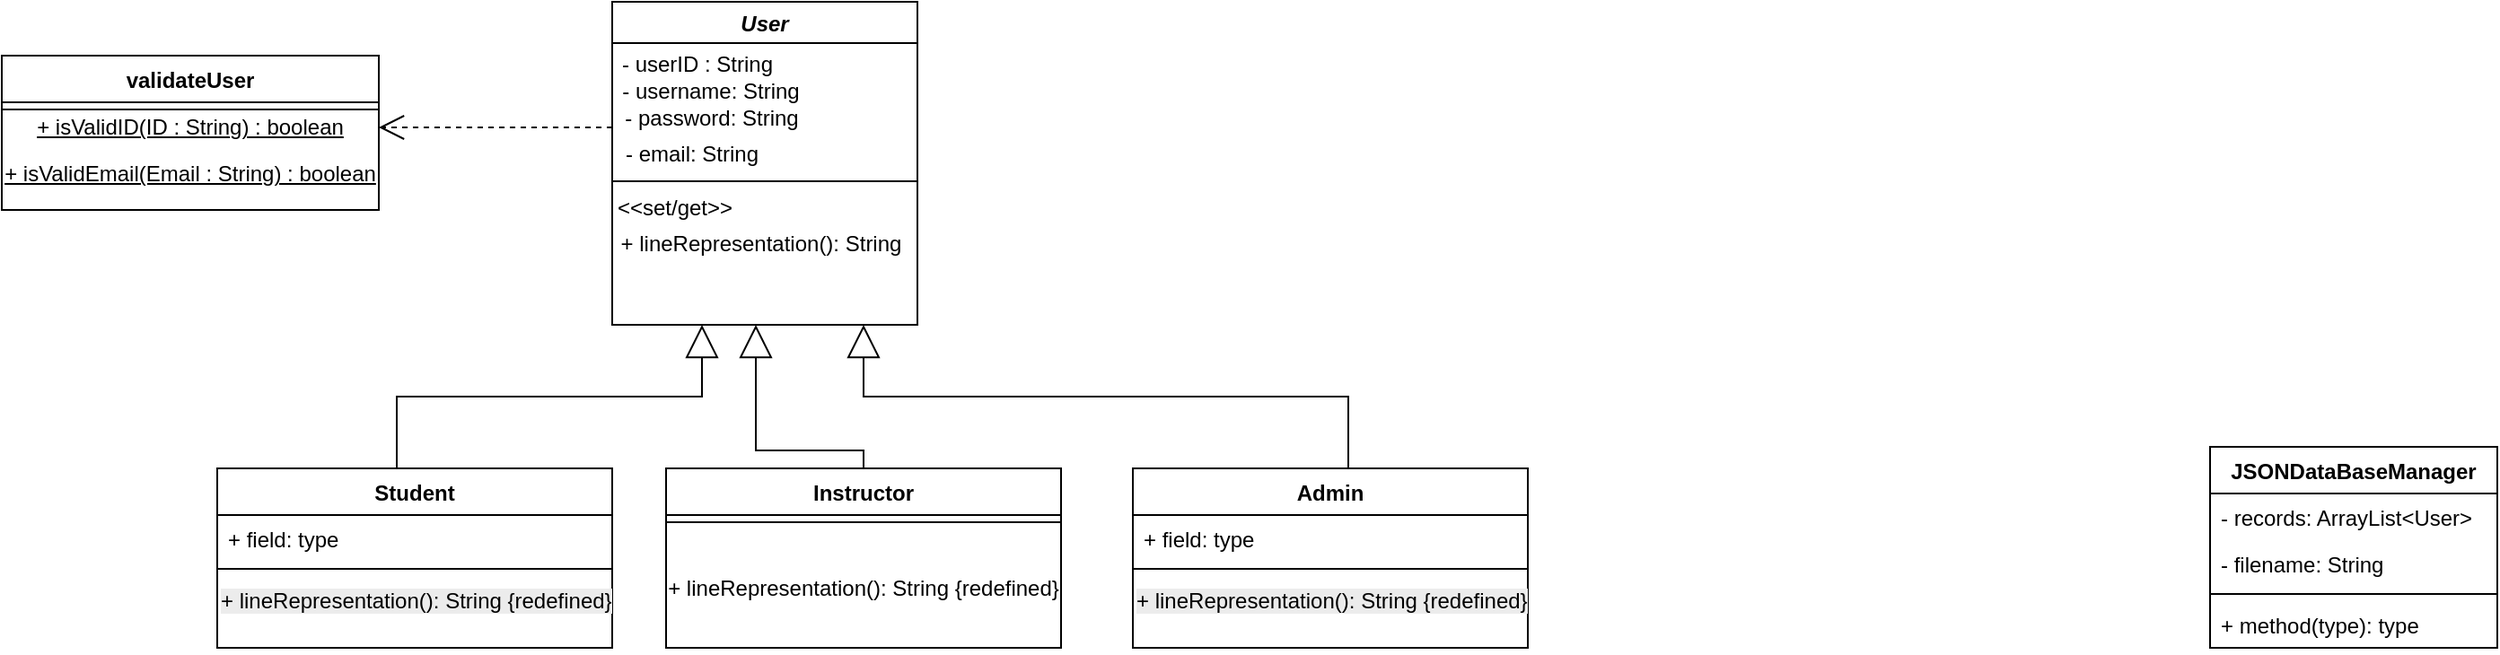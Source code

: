 <mxfile version="28.2.7">
  <diagram name="Page-1" id="sJpyfczky-1InD9ksMnP">
    <mxGraphModel dx="1093" dy="606" grid="1" gridSize="10" guides="1" tooltips="1" connect="1" arrows="1" fold="1" page="1" pageScale="1" pageWidth="850" pageHeight="1100" math="0" shadow="0">
      <root>
        <mxCell id="0" />
        <mxCell id="1" parent="0" />
        <mxCell id="sOX6gcunzK3KgYSJV5rc-84" value="JSONDataBaseManager" style="swimlane;fontStyle=1;align=center;verticalAlign=top;childLayout=stackLayout;horizontal=1;startSize=26;horizontalStack=0;resizeParent=1;resizeParentMax=0;resizeLast=0;collapsible=1;marginBottom=0;whiteSpace=wrap;html=1;" vertex="1" parent="1">
          <mxGeometry x="1340" y="268" width="160" height="112" as="geometry" />
        </mxCell>
        <mxCell id="sOX6gcunzK3KgYSJV5rc-85" value="- records: ArrayList&amp;lt;User&amp;gt;" style="text;strokeColor=none;fillColor=none;align=left;verticalAlign=top;spacingLeft=4;spacingRight=4;overflow=hidden;rotatable=0;points=[[0,0.5],[1,0.5]];portConstraint=eastwest;whiteSpace=wrap;html=1;" vertex="1" parent="sOX6gcunzK3KgYSJV5rc-84">
          <mxGeometry y="26" width="160" height="26" as="geometry" />
        </mxCell>
        <mxCell id="sOX6gcunzK3KgYSJV5rc-94" value="- filename: String" style="text;strokeColor=none;fillColor=none;align=left;verticalAlign=top;spacingLeft=4;spacingRight=4;overflow=hidden;rotatable=0;points=[[0,0.5],[1,0.5]];portConstraint=eastwest;whiteSpace=wrap;html=1;" vertex="1" parent="sOX6gcunzK3KgYSJV5rc-84">
          <mxGeometry y="52" width="160" height="26" as="geometry" />
        </mxCell>
        <mxCell id="sOX6gcunzK3KgYSJV5rc-86" value="" style="line;strokeWidth=1;fillColor=none;align=left;verticalAlign=middle;spacingTop=-1;spacingLeft=3;spacingRight=3;rotatable=0;labelPosition=right;points=[];portConstraint=eastwest;strokeColor=inherit;" vertex="1" parent="sOX6gcunzK3KgYSJV5rc-84">
          <mxGeometry y="78" width="160" height="8" as="geometry" />
        </mxCell>
        <mxCell id="sOX6gcunzK3KgYSJV5rc-87" value="+ method(type): type" style="text;strokeColor=none;fillColor=none;align=left;verticalAlign=top;spacingLeft=4;spacingRight=4;overflow=hidden;rotatable=0;points=[[0,0.5],[1,0.5]];portConstraint=eastwest;whiteSpace=wrap;html=1;" vertex="1" parent="sOX6gcunzK3KgYSJV5rc-84">
          <mxGeometry y="86" width="160" height="26" as="geometry" />
        </mxCell>
        <mxCell id="sOX6gcunzK3KgYSJV5rc-93" value="" style="group" vertex="1" connectable="0" parent="1">
          <mxGeometry x="110" y="20" width="850" height="360" as="geometry" />
        </mxCell>
        <mxCell id="sOX6gcunzK3KgYSJV5rc-2" value="User" style="swimlane;fontStyle=3" vertex="1" parent="sOX6gcunzK3KgYSJV5rc-93">
          <mxGeometry x="340" width="170" height="180" as="geometry" />
        </mxCell>
        <mxCell id="sOX6gcunzK3KgYSJV5rc-91" value="" style="group" vertex="1" connectable="0" parent="sOX6gcunzK3KgYSJV5rc-2">
          <mxGeometry x="-15" y="30" width="185" height="110" as="geometry" />
        </mxCell>
        <mxCell id="sOX6gcunzK3KgYSJV5rc-3" value="" style="endArrow=none;html=1;rounded=0;" edge="1" parent="sOX6gcunzK3KgYSJV5rc-91">
          <mxGeometry width="50" height="50" relative="1" as="geometry">
            <mxPoint x="15" y="70" as="sourcePoint" />
            <mxPoint x="185" y="70" as="targetPoint" />
          </mxGeometry>
        </mxCell>
        <mxCell id="sOX6gcunzK3KgYSJV5rc-4" value="- userID : String" style="text;html=1;whiteSpace=wrap;strokeColor=none;fillColor=none;align=center;verticalAlign=middle;rounded=0;" vertex="1" parent="sOX6gcunzK3KgYSJV5rc-91">
          <mxGeometry width="125" height="10" as="geometry" />
        </mxCell>
        <mxCell id="sOX6gcunzK3KgYSJV5rc-5" value="- username: String" style="text;html=1;whiteSpace=wrap;strokeColor=none;fillColor=none;align=center;verticalAlign=middle;rounded=0;" vertex="1" parent="sOX6gcunzK3KgYSJV5rc-91">
          <mxGeometry x="15" y="10" width="110" height="20" as="geometry" />
        </mxCell>
        <mxCell id="sOX6gcunzK3KgYSJV5rc-7" value="- password: String" style="text;html=1;whiteSpace=wrap;strokeColor=none;fillColor=none;align=center;verticalAlign=middle;rounded=0;" vertex="1" parent="sOX6gcunzK3KgYSJV5rc-91">
          <mxGeometry x="18.75" y="30" width="102.5" height="10" as="geometry" />
        </mxCell>
        <mxCell id="sOX6gcunzK3KgYSJV5rc-8" value="- email: String" style="text;html=1;whiteSpace=wrap;strokeColor=none;fillColor=none;align=center;verticalAlign=middle;rounded=0;" vertex="1" parent="sOX6gcunzK3KgYSJV5rc-91">
          <mxGeometry x="8" y="50" width="102.5" height="10" as="geometry" />
        </mxCell>
        <mxCell id="sOX6gcunzK3KgYSJV5rc-9" value="+ lineRepresentation(): String" style="text;html=1;whiteSpace=wrap;strokeColor=none;fillColor=none;align=center;verticalAlign=middle;rounded=0;" vertex="1" parent="sOX6gcunzK3KgYSJV5rc-91">
          <mxGeometry x="15" y="100" width="166" height="10" as="geometry" />
        </mxCell>
        <mxCell id="sOX6gcunzK3KgYSJV5rc-12" value="&amp;lt;&amp;lt;set/get&amp;gt;&amp;gt;" style="text;html=1;whiteSpace=wrap;strokeColor=none;fillColor=none;align=center;verticalAlign=middle;rounded=0;" vertex="1" parent="sOX6gcunzK3KgYSJV5rc-91">
          <mxGeometry x="25" y="80" width="50" height="10" as="geometry" />
        </mxCell>
        <mxCell id="sOX6gcunzK3KgYSJV5rc-54" value="Student" style="swimlane;fontStyle=1;align=center;verticalAlign=top;childLayout=stackLayout;horizontal=1;startSize=26;horizontalStack=0;resizeParent=1;resizeParentMax=0;resizeLast=0;collapsible=1;marginBottom=0;whiteSpace=wrap;html=1;" vertex="1" parent="sOX6gcunzK3KgYSJV5rc-93">
          <mxGeometry x="120" y="260" width="220" height="100" as="geometry" />
        </mxCell>
        <mxCell id="sOX6gcunzK3KgYSJV5rc-55" value="+ field: type" style="text;strokeColor=none;fillColor=none;align=left;verticalAlign=top;spacingLeft=4;spacingRight=4;overflow=hidden;rotatable=0;points=[[0,0.5],[1,0.5]];portConstraint=eastwest;whiteSpace=wrap;html=1;" vertex="1" parent="sOX6gcunzK3KgYSJV5rc-54">
          <mxGeometry y="26" width="220" height="26" as="geometry" />
        </mxCell>
        <mxCell id="sOX6gcunzK3KgYSJV5rc-56" value="" style="line;strokeWidth=1;fillColor=none;align=left;verticalAlign=middle;spacingTop=-1;spacingLeft=3;spacingRight=3;rotatable=0;labelPosition=right;points=[];portConstraint=eastwest;strokeColor=inherit;" vertex="1" parent="sOX6gcunzK3KgYSJV5rc-54">
          <mxGeometry y="52" width="220" height="8" as="geometry" />
        </mxCell>
        <mxCell id="sOX6gcunzK3KgYSJV5rc-89" value="&lt;span style=&quot;color: rgb(0, 0, 0); font-family: Helvetica; font-size: 12px; font-style: normal; font-variant-ligatures: normal; font-variant-caps: normal; font-weight: 400; letter-spacing: normal; orphans: 2; text-align: center; text-indent: 0px; text-transform: none; widows: 2; word-spacing: 0px; -webkit-text-stroke-width: 0px; white-space: normal; background-color: rgb(236, 236, 236); text-decoration-thickness: initial; text-decoration-style: initial; text-decoration-color: initial; display: inline !important; float: none;&quot;&gt;+ lineRepresentation(): String {redefined}&lt;/span&gt;" style="text;whiteSpace=wrap;html=1;" vertex="1" parent="sOX6gcunzK3KgYSJV5rc-54">
          <mxGeometry y="60" width="220" height="40" as="geometry" />
        </mxCell>
        <mxCell id="sOX6gcunzK3KgYSJV5rc-58" value="Instructor" style="swimlane;fontStyle=1;align=center;verticalAlign=top;childLayout=stackLayout;horizontal=1;startSize=26;horizontalStack=0;resizeParent=1;resizeParentMax=0;resizeLast=0;collapsible=1;marginBottom=0;whiteSpace=wrap;html=1;" vertex="1" parent="sOX6gcunzK3KgYSJV5rc-93">
          <mxGeometry x="370" y="260" width="220" height="100" as="geometry" />
        </mxCell>
        <mxCell id="sOX6gcunzK3KgYSJV5rc-60" value="" style="line;strokeWidth=1;fillColor=none;align=left;verticalAlign=middle;spacingTop=-1;spacingLeft=3;spacingRight=3;rotatable=0;labelPosition=right;points=[];portConstraint=eastwest;strokeColor=inherit;" vertex="1" parent="sOX6gcunzK3KgYSJV5rc-58">
          <mxGeometry y="26" width="220" height="8" as="geometry" />
        </mxCell>
        <mxCell id="sOX6gcunzK3KgYSJV5rc-88" value="+ lineRepresentation(): String {redefined}" style="text;html=1;whiteSpace=wrap;strokeColor=none;fillColor=none;align=center;verticalAlign=middle;rounded=0;" vertex="1" parent="sOX6gcunzK3KgYSJV5rc-58">
          <mxGeometry y="34" width="220" height="66" as="geometry" />
        </mxCell>
        <mxCell id="sOX6gcunzK3KgYSJV5rc-62" value="Admin" style="swimlane;fontStyle=1;align=center;verticalAlign=top;childLayout=stackLayout;horizontal=1;startSize=26;horizontalStack=0;resizeParent=1;resizeParentMax=0;resizeLast=0;collapsible=1;marginBottom=0;whiteSpace=wrap;html=1;" vertex="1" parent="sOX6gcunzK3KgYSJV5rc-93">
          <mxGeometry x="630" y="260" width="220" height="100" as="geometry" />
        </mxCell>
        <mxCell id="sOX6gcunzK3KgYSJV5rc-63" value="+ field: type" style="text;strokeColor=none;fillColor=none;align=left;verticalAlign=top;spacingLeft=4;spacingRight=4;overflow=hidden;rotatable=0;points=[[0,0.5],[1,0.5]];portConstraint=eastwest;whiteSpace=wrap;html=1;" vertex="1" parent="sOX6gcunzK3KgYSJV5rc-62">
          <mxGeometry y="26" width="220" height="26" as="geometry" />
        </mxCell>
        <mxCell id="sOX6gcunzK3KgYSJV5rc-64" value="" style="line;strokeWidth=1;fillColor=none;align=left;verticalAlign=middle;spacingTop=-1;spacingLeft=3;spacingRight=3;rotatable=0;labelPosition=right;points=[];portConstraint=eastwest;strokeColor=inherit;" vertex="1" parent="sOX6gcunzK3KgYSJV5rc-62">
          <mxGeometry y="52" width="220" height="8" as="geometry" />
        </mxCell>
        <mxCell id="sOX6gcunzK3KgYSJV5rc-90" value="&lt;span style=&quot;color: rgb(0, 0, 0); font-family: Helvetica; font-size: 12px; font-style: normal; font-variant-ligatures: normal; font-variant-caps: normal; font-weight: 400; letter-spacing: normal; orphans: 2; text-align: center; text-indent: 0px; text-transform: none; widows: 2; word-spacing: 0px; -webkit-text-stroke-width: 0px; white-space: normal; background-color: rgb(236, 236, 236); text-decoration-thickness: initial; text-decoration-style: initial; text-decoration-color: initial; display: inline !important; float: none;&quot;&gt;+ lineRepresentation(): String {redefined}&lt;/span&gt;" style="text;whiteSpace=wrap;html=1;" vertex="1" parent="sOX6gcunzK3KgYSJV5rc-62">
          <mxGeometry y="60" width="220" height="40" as="geometry" />
        </mxCell>
        <mxCell id="sOX6gcunzK3KgYSJV5rc-66" value="" style="endArrow=block;endSize=16;endFill=0;html=1;rounded=0;" edge="1" parent="sOX6gcunzK3KgYSJV5rc-93">
          <mxGeometry width="160" relative="1" as="geometry">
            <mxPoint x="220" y="260" as="sourcePoint" />
            <mxPoint x="390" y="180" as="targetPoint" />
            <Array as="points">
              <mxPoint x="220" y="220" />
              <mxPoint x="390" y="220" />
            </Array>
          </mxGeometry>
        </mxCell>
        <mxCell id="sOX6gcunzK3KgYSJV5rc-67" value="&lt;span style=&quot;color: rgba(0, 0, 0, 0); font-family: monospace; font-size: 0px; text-align: start; background-color: rgb(236, 236, 236);&quot;&gt;%3CmxGraphModel%3E%3Croot%3E%3CmxCell%20id%3D%220%22%2F%3E%3CmxCell%20id%3D%221%22%20parent%3D%220%22%2F%3E%3CmxCell%20id%3D%222%22%20value%3D%22%22%20style%3D%22endArrow%3Dblock%3BendSize%3D16%3BendFill%3D0%3Bhtml%3D1%3Brounded%3D0%3B%22%20edge%3D%221%22%20parent%3D%221%22%3E%3CmxGeometry%20width%3D%22160%22%20relative%3D%221%22%20as%3D%22geometry%22%3E%3CmxPoint%20x%3D%22220%22%20y%3D%22280%22%20as%3D%22sourcePoint%22%2F%3E%3CmxPoint%20x%3D%22370%22%20y%3D%22210%22%20as%3D%22targetPoint%22%2F%3E%3C%2FmxGeometry%3E%3C%2FmxCell%3E%3C%2Froot%3E%3C%2FmxGraphModel%3E&lt;/span&gt;" style="endArrow=block;endSize=16;endFill=0;html=1;rounded=0;exitX=0.5;exitY=0;exitDx=0;exitDy=0;" edge="1" parent="sOX6gcunzK3KgYSJV5rc-93" source="sOX6gcunzK3KgYSJV5rc-58">
          <mxGeometry width="160" relative="1" as="geometry">
            <mxPoint x="450" y="250" as="sourcePoint" />
            <mxPoint x="420" y="180" as="targetPoint" />
            <Array as="points">
              <mxPoint x="480" y="250" />
              <mxPoint x="420" y="250" />
              <mxPoint x="420" y="220" />
            </Array>
          </mxGeometry>
        </mxCell>
        <mxCell id="sOX6gcunzK3KgYSJV5rc-68" value="&lt;span style=&quot;color: rgba(0, 0, 0, 0); font-family: monospace; font-size: 0px; text-align: start; background-color: rgb(236, 236, 236);&quot;&gt;%3CmxGraphModel%3E%3Croot%3E%3CmxCell%20id%3D%220%22%2F%3E%3CmxCell%20id%3D%221%22%20parent%3D%220%22%2F%3E%3CmxCell%20id%3D%222%22%20value%3D%22%22%20style%3D%22endArrow%3Dblock%3BendSize%3D16%3BendFill%3D0%3Bhtml%3D1%3Brounded%3D0%3B%22%20edge%3D%221%22%20parent%3D%221%22%3E%3CmxGeometry%20width%3D%22160%22%20relative%3D%221%22%20as%3D%22geometry%22%3E%3CmxPoint%20x%3D%22220%22%20y%3D%22280%22%20as%3D%22sourcePoint%22%2F%3E%3CmxPoint%20x%3D%22370%22%20y%3D%22210%22%20as%3D%22targetPoint%22%2F%3E%3C%2FmxGeometry%3E%3C%2FmxCell%3E%3C%2Froot%3E%3C%2FmxGraphModel%3E&lt;/span&gt;" style="endArrow=block;endSize=16;endFill=0;html=1;rounded=0;exitX=0.5;exitY=0;exitDx=0;exitDy=0;" edge="1" parent="sOX6gcunzK3KgYSJV5rc-93">
          <mxGeometry width="160" relative="1" as="geometry">
            <mxPoint x="750" y="260" as="sourcePoint" />
            <mxPoint x="480" y="180" as="targetPoint" />
            <Array as="points">
              <mxPoint x="750" y="220" />
              <mxPoint x="480" y="220" />
            </Array>
          </mxGeometry>
        </mxCell>
        <mxCell id="sOX6gcunzK3KgYSJV5rc-76" value="" style="endArrow=open;endSize=12;dashed=1;html=1;rounded=0;entryX=1;entryY=0.231;entryDx=0;entryDy=0;entryPerimeter=0;" edge="1" parent="sOX6gcunzK3KgYSJV5rc-93" target="sOX6gcunzK3KgYSJV5rc-82">
          <mxGeometry width="160" relative="1" as="geometry">
            <mxPoint x="340" y="70" as="sourcePoint" />
            <mxPoint x="160" y="70" as="targetPoint" />
          </mxGeometry>
        </mxCell>
        <mxCell id="sOX6gcunzK3KgYSJV5rc-77" value="validateUser" style="swimlane;fontStyle=1;align=center;verticalAlign=top;childLayout=stackLayout;horizontal=1;startSize=26;horizontalStack=0;resizeParent=1;resizeParentMax=0;resizeLast=0;collapsible=1;marginBottom=0;whiteSpace=wrap;html=1;" vertex="1" parent="sOX6gcunzK3KgYSJV5rc-93">
          <mxGeometry y="30" width="210" height="86" as="geometry" />
        </mxCell>
        <mxCell id="sOX6gcunzK3KgYSJV5rc-79" value="" style="line;strokeWidth=1;fillColor=none;align=left;verticalAlign=middle;spacingTop=-1;spacingLeft=3;spacingRight=3;rotatable=0;labelPosition=right;points=[];portConstraint=eastwest;strokeColor=inherit;" vertex="1" parent="sOX6gcunzK3KgYSJV5rc-77">
          <mxGeometry y="26" width="210" height="8" as="geometry" />
        </mxCell>
        <mxCell id="sOX6gcunzK3KgYSJV5rc-82" value="&lt;u&gt;+ isValidID(ID : String) : boolean&lt;/u&gt;&lt;div&gt;&lt;br&gt;&lt;/div&gt;" style="text;html=1;whiteSpace=wrap;strokeColor=none;fillColor=none;align=center;verticalAlign=middle;rounded=0;" vertex="1" parent="sOX6gcunzK3KgYSJV5rc-77">
          <mxGeometry y="34" width="210" height="26" as="geometry" />
        </mxCell>
        <mxCell id="sOX6gcunzK3KgYSJV5rc-83" value="&lt;u&gt;+ isValidEmail(Email : String) : boolean&lt;/u&gt;&lt;div&gt;&lt;br&gt;&lt;/div&gt;" style="text;html=1;whiteSpace=wrap;strokeColor=none;fillColor=none;align=center;verticalAlign=middle;rounded=0;" vertex="1" parent="sOX6gcunzK3KgYSJV5rc-77">
          <mxGeometry y="60" width="210" height="26" as="geometry" />
        </mxCell>
      </root>
    </mxGraphModel>
  </diagram>
</mxfile>
